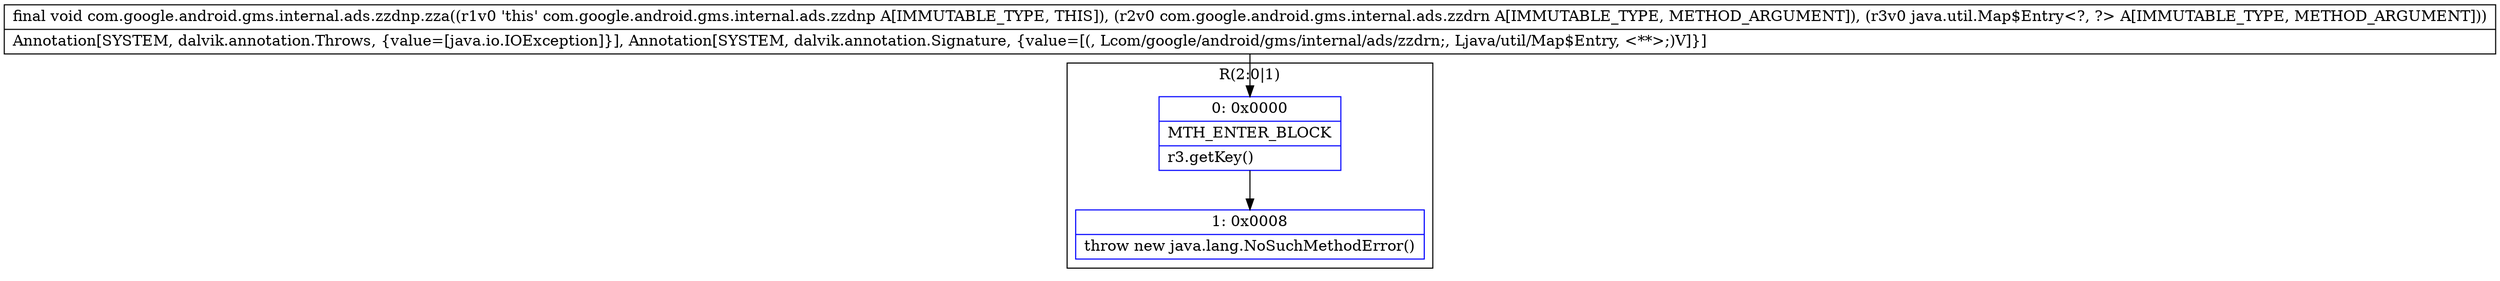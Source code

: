 digraph "CFG forcom.google.android.gms.internal.ads.zzdnp.zza(Lcom\/google\/android\/gms\/internal\/ads\/zzdrn;Ljava\/util\/Map$Entry;)V" {
subgraph cluster_Region_1744996990 {
label = "R(2:0|1)";
node [shape=record,color=blue];
Node_0 [shape=record,label="{0\:\ 0x0000|MTH_ENTER_BLOCK\l|r3.getKey()\l}"];
Node_1 [shape=record,label="{1\:\ 0x0008|throw new java.lang.NoSuchMethodError()\l}"];
}
MethodNode[shape=record,label="{final void com.google.android.gms.internal.ads.zzdnp.zza((r1v0 'this' com.google.android.gms.internal.ads.zzdnp A[IMMUTABLE_TYPE, THIS]), (r2v0 com.google.android.gms.internal.ads.zzdrn A[IMMUTABLE_TYPE, METHOD_ARGUMENT]), (r3v0 java.util.Map$Entry\<?, ?\> A[IMMUTABLE_TYPE, METHOD_ARGUMENT]))  | Annotation[SYSTEM, dalvik.annotation.Throws, \{value=[java.io.IOException]\}], Annotation[SYSTEM, dalvik.annotation.Signature, \{value=[(, Lcom\/google\/android\/gms\/internal\/ads\/zzdrn;, Ljava\/util\/Map$Entry, \<**\>;)V]\}]\l}"];
MethodNode -> Node_0;
Node_0 -> Node_1;
}

